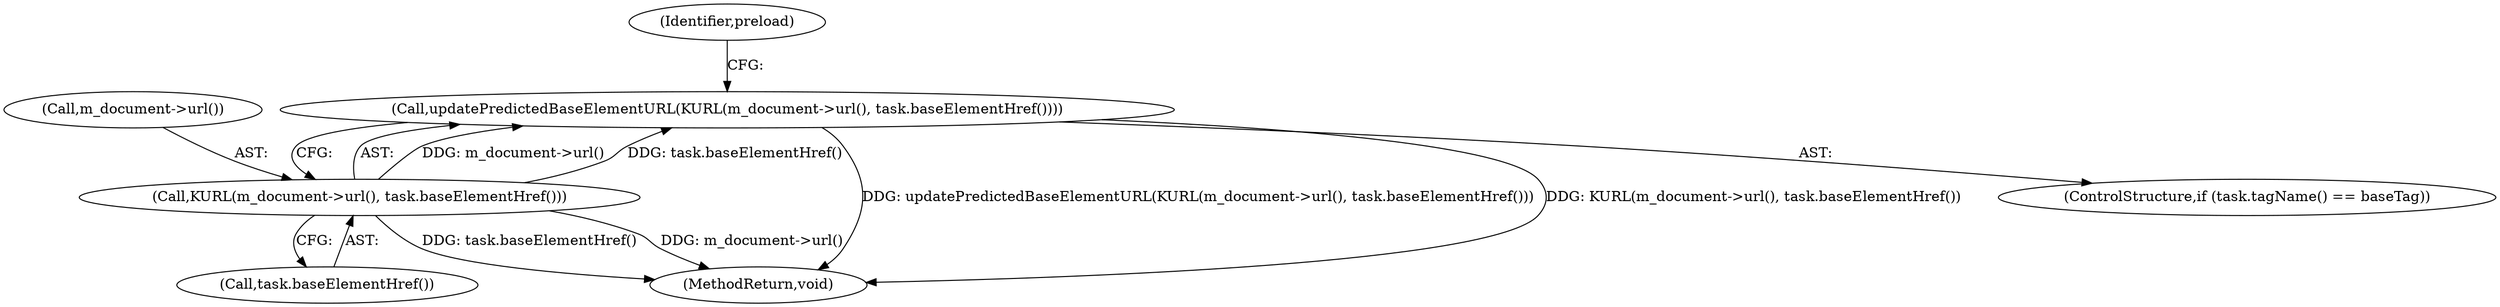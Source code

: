 digraph "0_Chrome_b82e700d70fd2309708673196eb60e1266721e2f_0@API" {
"1000160" [label="(Call,updatePredictedBaseElementURL(KURL(m_document->url(), task.baseElementHref())))"];
"1000161" [label="(Call,KURL(m_document->url(), task.baseElementHref()))"];
"1000163" [label="(Call,task.baseElementHref())"];
"1000161" [label="(Call,KURL(m_document->url(), task.baseElementHref()))"];
"1000166" [label="(Identifier,preload)"];
"1000156" [label="(ControlStructure,if (task.tagName() == baseTag))"];
"1000160" [label="(Call,updatePredictedBaseElementURL(KURL(m_document->url(), task.baseElementHref())))"];
"1000181" [label="(MethodReturn,void)"];
"1000162" [label="(Call,m_document->url())"];
"1000160" -> "1000156"  [label="AST: "];
"1000160" -> "1000161"  [label="CFG: "];
"1000161" -> "1000160"  [label="AST: "];
"1000166" -> "1000160"  [label="CFG: "];
"1000160" -> "1000181"  [label="DDG: updatePredictedBaseElementURL(KURL(m_document->url(), task.baseElementHref()))"];
"1000160" -> "1000181"  [label="DDG: KURL(m_document->url(), task.baseElementHref())"];
"1000161" -> "1000160"  [label="DDG: m_document->url()"];
"1000161" -> "1000160"  [label="DDG: task.baseElementHref()"];
"1000161" -> "1000163"  [label="CFG: "];
"1000162" -> "1000161"  [label="AST: "];
"1000163" -> "1000161"  [label="AST: "];
"1000161" -> "1000181"  [label="DDG: task.baseElementHref()"];
"1000161" -> "1000181"  [label="DDG: m_document->url()"];
}
